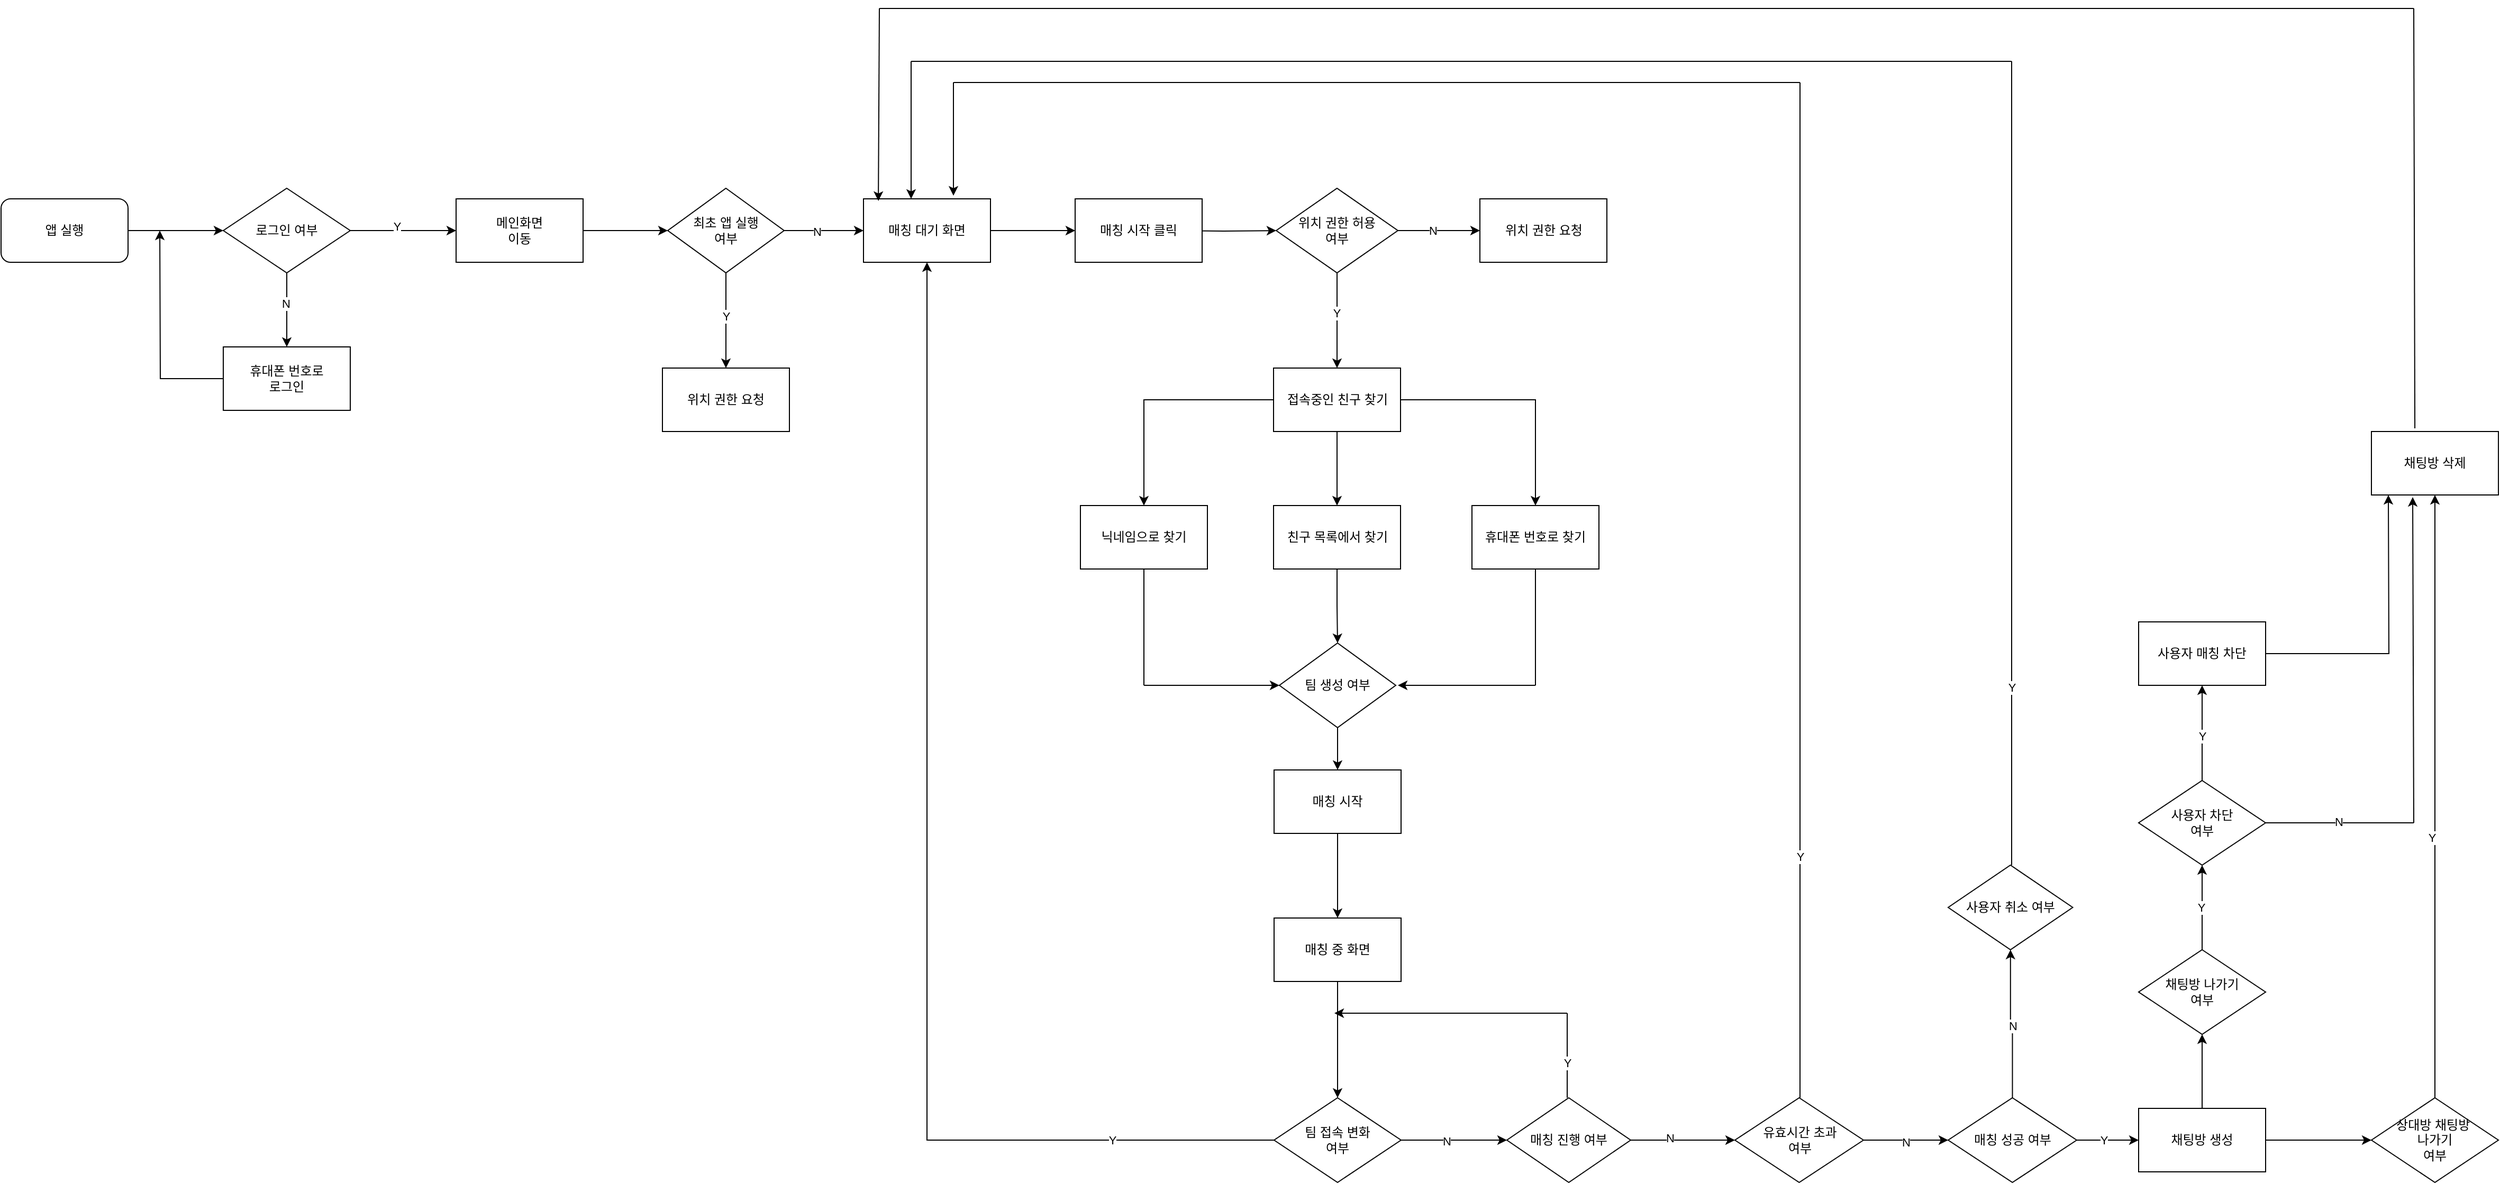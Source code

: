 <mxfile version="22.1.3" type="github">
  <diagram name="페이지-1" id="e5oMKRUOVlU3u5aCqrZI">
    <mxGraphModel dx="2388" dy="2581" grid="1" gridSize="10" guides="1" tooltips="1" connect="1" arrows="1" fold="1" page="1" pageScale="1" pageWidth="827" pageHeight="1169" math="0" shadow="0">
      <root>
        <mxCell id="0" />
        <mxCell id="1" parent="0" />
        <mxCell id="I8BUf6Ba05-fsz5HOskR-6" style="edgeStyle=orthogonalEdgeStyle;rounded=0;orthogonalLoop=1;jettySize=auto;html=1;entryX=0;entryY=0.5;entryDx=0;entryDy=0;" parent="1" source="I8BUf6Ba05-fsz5HOskR-1" target="I8BUf6Ba05-fsz5HOskR-2" edge="1">
          <mxGeometry relative="1" as="geometry" />
        </mxCell>
        <mxCell id="I8BUf6Ba05-fsz5HOskR-1" value="앱 실행" style="rounded=1;whiteSpace=wrap;html=1;" parent="1" vertex="1">
          <mxGeometry x="100" y="150" width="120" height="60" as="geometry" />
        </mxCell>
        <mxCell id="I8BUf6Ba05-fsz5HOskR-2" value="로그인 여부" style="rhombus;whiteSpace=wrap;html=1;" parent="1" vertex="1">
          <mxGeometry x="310" y="140" width="120" height="80" as="geometry" />
        </mxCell>
        <mxCell id="I8BUf6Ba05-fsz5HOskR-3" value="" style="endArrow=classic;html=1;rounded=0;" parent="1" edge="1">
          <mxGeometry width="50" height="50" relative="1" as="geometry">
            <mxPoint x="370" y="220" as="sourcePoint" />
            <mxPoint x="370" y="290" as="targetPoint" />
          </mxGeometry>
        </mxCell>
        <mxCell id="I8BUf6Ba05-fsz5HOskR-9" value="N" style="edgeLabel;html=1;align=center;verticalAlign=middle;resizable=0;points=[];" parent="I8BUf6Ba05-fsz5HOskR-3" vertex="1" connectable="0">
          <mxGeometry x="-0.171" y="-3" relative="1" as="geometry">
            <mxPoint x="2" as="offset" />
          </mxGeometry>
        </mxCell>
        <mxCell id="I8BUf6Ba05-fsz5HOskR-4" value="" style="endArrow=classic;html=1;rounded=0;" parent="1" edge="1">
          <mxGeometry width="50" height="50" relative="1" as="geometry">
            <mxPoint x="430" y="180" as="sourcePoint" />
            <mxPoint x="530" y="180" as="targetPoint" />
          </mxGeometry>
        </mxCell>
        <mxCell id="I8BUf6Ba05-fsz5HOskR-8" value="Y" style="edgeLabel;html=1;align=center;verticalAlign=middle;resizable=0;points=[];" parent="I8BUf6Ba05-fsz5HOskR-4" vertex="1" connectable="0">
          <mxGeometry x="-0.12" y="4" relative="1" as="geometry">
            <mxPoint as="offset" />
          </mxGeometry>
        </mxCell>
        <mxCell id="XiqiXXjmQKmeYjPqb1oR-11" style="edgeStyle=orthogonalEdgeStyle;rounded=0;orthogonalLoop=1;jettySize=auto;html=1;" parent="1" source="I8BUf6Ba05-fsz5HOskR-7" edge="1">
          <mxGeometry relative="1" as="geometry">
            <mxPoint x="250" y="180" as="targetPoint" />
          </mxGeometry>
        </mxCell>
        <mxCell id="I8BUf6Ba05-fsz5HOskR-7" value="휴대폰 번호로&lt;br&gt;로그인" style="rounded=0;whiteSpace=wrap;html=1;" parent="1" vertex="1">
          <mxGeometry x="310" y="290" width="120" height="60" as="geometry" />
        </mxCell>
        <mxCell id="XiqiXXjmQKmeYjPqb1oR-6" style="edgeStyle=orthogonalEdgeStyle;rounded=0;orthogonalLoop=1;jettySize=auto;html=1;entryX=0;entryY=0.5;entryDx=0;entryDy=0;" parent="1" source="I8BUf6Ba05-fsz5HOskR-10" edge="1">
          <mxGeometry relative="1" as="geometry">
            <mxPoint x="730" y="180" as="targetPoint" />
          </mxGeometry>
        </mxCell>
        <mxCell id="I8BUf6Ba05-fsz5HOskR-10" value="메인화면&lt;br&gt;이동" style="rounded=0;whiteSpace=wrap;html=1;" parent="1" vertex="1">
          <mxGeometry x="530" y="150" width="120" height="60" as="geometry" />
        </mxCell>
        <mxCell id="XiqiXXjmQKmeYjPqb1oR-18" value="" style="edgeStyle=orthogonalEdgeStyle;rounded=0;orthogonalLoop=1;jettySize=auto;html=1;" parent="1" source="XiqiXXjmQKmeYjPqb1oR-16" target="XiqiXXjmQKmeYjPqb1oR-17" edge="1">
          <mxGeometry relative="1" as="geometry" />
        </mxCell>
        <mxCell id="XiqiXXjmQKmeYjPqb1oR-19" value="Y" style="edgeLabel;html=1;align=center;verticalAlign=middle;resizable=0;points=[];" parent="XiqiXXjmQKmeYjPqb1oR-18" vertex="1" connectable="0">
          <mxGeometry x="-0.089" relative="1" as="geometry">
            <mxPoint as="offset" />
          </mxGeometry>
        </mxCell>
        <mxCell id="XiqiXXjmQKmeYjPqb1oR-21" value="" style="edgeStyle=orthogonalEdgeStyle;rounded=0;orthogonalLoop=1;jettySize=auto;html=1;" parent="1" source="XiqiXXjmQKmeYjPqb1oR-16" target="XiqiXXjmQKmeYjPqb1oR-20" edge="1">
          <mxGeometry relative="1" as="geometry" />
        </mxCell>
        <mxCell id="XiqiXXjmQKmeYjPqb1oR-22" value="N" style="edgeLabel;html=1;align=center;verticalAlign=middle;resizable=0;points=[];" parent="XiqiXXjmQKmeYjPqb1oR-21" vertex="1" connectable="0">
          <mxGeometry x="-0.173" y="-1" relative="1" as="geometry">
            <mxPoint as="offset" />
          </mxGeometry>
        </mxCell>
        <mxCell id="XiqiXXjmQKmeYjPqb1oR-16" value="최초 앱 실행&lt;br&gt;여부" style="rhombus;whiteSpace=wrap;html=1;" parent="1" vertex="1">
          <mxGeometry x="730" y="140" width="110" height="80" as="geometry" />
        </mxCell>
        <mxCell id="XiqiXXjmQKmeYjPqb1oR-17" value="위치 권한 요청" style="whiteSpace=wrap;html=1;" parent="1" vertex="1">
          <mxGeometry x="725" y="310" width="120" height="60" as="geometry" />
        </mxCell>
        <mxCell id="XiqiXXjmQKmeYjPqb1oR-24" value="" style="edgeStyle=orthogonalEdgeStyle;rounded=0;orthogonalLoop=1;jettySize=auto;html=1;" parent="1" target="XiqiXXjmQKmeYjPqb1oR-23" edge="1">
          <mxGeometry relative="1" as="geometry">
            <mxPoint x="1205" y="180" as="sourcePoint" />
          </mxGeometry>
        </mxCell>
        <mxCell id="XiqiXXjmQKmeYjPqb1oR-72" value="" style="edgeStyle=orthogonalEdgeStyle;rounded=0;orthogonalLoop=1;jettySize=auto;html=1;" parent="1" source="XiqiXXjmQKmeYjPqb1oR-20" target="XiqiXXjmQKmeYjPqb1oR-71" edge="1">
          <mxGeometry relative="1" as="geometry" />
        </mxCell>
        <mxCell id="XiqiXXjmQKmeYjPqb1oR-20" value="매칭 대기 화면" style="whiteSpace=wrap;html=1;" parent="1" vertex="1">
          <mxGeometry x="915" y="150" width="120" height="60" as="geometry" />
        </mxCell>
        <mxCell id="XiqiXXjmQKmeYjPqb1oR-26" value="" style="edgeStyle=orthogonalEdgeStyle;rounded=0;orthogonalLoop=1;jettySize=auto;html=1;" parent="1" source="XiqiXXjmQKmeYjPqb1oR-23" target="XiqiXXjmQKmeYjPqb1oR-25" edge="1">
          <mxGeometry relative="1" as="geometry" />
        </mxCell>
        <mxCell id="XiqiXXjmQKmeYjPqb1oR-30" value="N" style="edgeLabel;html=1;align=center;verticalAlign=middle;resizable=0;points=[];" parent="XiqiXXjmQKmeYjPqb1oR-26" vertex="1" connectable="0">
          <mxGeometry x="-0.148" relative="1" as="geometry">
            <mxPoint as="offset" />
          </mxGeometry>
        </mxCell>
        <mxCell id="XiqiXXjmQKmeYjPqb1oR-33" value="" style="edgeStyle=orthogonalEdgeStyle;rounded=0;orthogonalLoop=1;jettySize=auto;html=1;" parent="1" source="XiqiXXjmQKmeYjPqb1oR-23" target="XiqiXXjmQKmeYjPqb1oR-32" edge="1">
          <mxGeometry relative="1" as="geometry" />
        </mxCell>
        <mxCell id="XiqiXXjmQKmeYjPqb1oR-34" value="Y" style="edgeLabel;html=1;align=center;verticalAlign=middle;resizable=0;points=[];" parent="XiqiXXjmQKmeYjPqb1oR-33" vertex="1" connectable="0">
          <mxGeometry x="-0.156" y="-3" relative="1" as="geometry">
            <mxPoint x="2" as="offset" />
          </mxGeometry>
        </mxCell>
        <mxCell id="XiqiXXjmQKmeYjPqb1oR-23" value="위치 권한 허용&lt;br&gt;여부" style="rhombus;whiteSpace=wrap;html=1;" parent="1" vertex="1">
          <mxGeometry x="1305" y="140" width="115" height="80" as="geometry" />
        </mxCell>
        <mxCell id="XiqiXXjmQKmeYjPqb1oR-25" value="위치 권한 요청" style="whiteSpace=wrap;html=1;" parent="1" vertex="1">
          <mxGeometry x="1497.5" y="150" width="120" height="60" as="geometry" />
        </mxCell>
        <mxCell id="XiqiXXjmQKmeYjPqb1oR-41" style="edgeStyle=orthogonalEdgeStyle;rounded=0;orthogonalLoop=1;jettySize=auto;html=1;entryX=0.5;entryY=0;entryDx=0;entryDy=0;" parent="1" source="XiqiXXjmQKmeYjPqb1oR-32" target="XiqiXXjmQKmeYjPqb1oR-39" edge="1">
          <mxGeometry relative="1" as="geometry" />
        </mxCell>
        <mxCell id="XiqiXXjmQKmeYjPqb1oR-42" style="edgeStyle=orthogonalEdgeStyle;rounded=0;orthogonalLoop=1;jettySize=auto;html=1;entryX=0.5;entryY=0;entryDx=0;entryDy=0;" parent="1" source="XiqiXXjmQKmeYjPqb1oR-32" target="XiqiXXjmQKmeYjPqb1oR-38" edge="1">
          <mxGeometry relative="1" as="geometry" />
        </mxCell>
        <mxCell id="XiqiXXjmQKmeYjPqb1oR-43" style="edgeStyle=orthogonalEdgeStyle;rounded=0;orthogonalLoop=1;jettySize=auto;html=1;entryX=0.5;entryY=0;entryDx=0;entryDy=0;" parent="1" source="XiqiXXjmQKmeYjPqb1oR-32" target="XiqiXXjmQKmeYjPqb1oR-40" edge="1">
          <mxGeometry relative="1" as="geometry" />
        </mxCell>
        <mxCell id="XiqiXXjmQKmeYjPqb1oR-32" value="접속중인 친구 찾기" style="whiteSpace=wrap;html=1;" parent="1" vertex="1">
          <mxGeometry x="1302.5" y="310" width="120" height="60" as="geometry" />
        </mxCell>
        <mxCell id="XiqiXXjmQKmeYjPqb1oR-51" style="edgeStyle=orthogonalEdgeStyle;rounded=0;orthogonalLoop=1;jettySize=auto;html=1;entryX=0.5;entryY=0;entryDx=0;entryDy=0;" parent="1" source="XiqiXXjmQKmeYjPqb1oR-38" target="XiqiXXjmQKmeYjPqb1oR-44" edge="1">
          <mxGeometry relative="1" as="geometry" />
        </mxCell>
        <mxCell id="XiqiXXjmQKmeYjPqb1oR-38" value="친구 목록에서 찾기" style="rounded=0;whiteSpace=wrap;html=1;" parent="1" vertex="1">
          <mxGeometry x="1302.5" y="440" width="120" height="60" as="geometry" />
        </mxCell>
        <mxCell id="XiqiXXjmQKmeYjPqb1oR-39" value="닉네임으로 찾기" style="rounded=0;whiteSpace=wrap;html=1;" parent="1" vertex="1">
          <mxGeometry x="1120" y="440" width="120" height="60" as="geometry" />
        </mxCell>
        <mxCell id="XiqiXXjmQKmeYjPqb1oR-40" value="휴대폰 번호로 찾기" style="rounded=0;whiteSpace=wrap;html=1;" parent="1" vertex="1">
          <mxGeometry x="1490" y="440" width="120" height="60" as="geometry" />
        </mxCell>
        <mxCell id="XiqiXXjmQKmeYjPqb1oR-60" style="edgeStyle=orthogonalEdgeStyle;rounded=0;orthogonalLoop=1;jettySize=auto;html=1;entryX=0.5;entryY=0;entryDx=0;entryDy=0;" parent="1" source="XiqiXXjmQKmeYjPqb1oR-44" edge="1">
          <mxGeometry relative="1" as="geometry">
            <mxPoint x="1363" y="690" as="targetPoint" />
          </mxGeometry>
        </mxCell>
        <mxCell id="XiqiXXjmQKmeYjPqb1oR-44" value="팀 생성 여부" style="rhombus;whiteSpace=wrap;html=1;" parent="1" vertex="1">
          <mxGeometry x="1308" y="570" width="110" height="80" as="geometry" />
        </mxCell>
        <mxCell id="XiqiXXjmQKmeYjPqb1oR-48" value="" style="endArrow=none;html=1;rounded=0;" parent="1" edge="1">
          <mxGeometry width="50" height="50" relative="1" as="geometry">
            <mxPoint x="1180" y="610" as="sourcePoint" />
            <mxPoint x="1180" y="500" as="targetPoint" />
          </mxGeometry>
        </mxCell>
        <mxCell id="XiqiXXjmQKmeYjPqb1oR-49" value="" style="endArrow=classic;html=1;rounded=0;entryX=0;entryY=0.5;entryDx=0;entryDy=0;" parent="1" target="XiqiXXjmQKmeYjPqb1oR-44" edge="1">
          <mxGeometry width="50" height="50" relative="1" as="geometry">
            <mxPoint x="1180" y="610" as="sourcePoint" />
            <mxPoint x="1230" y="590" as="targetPoint" />
          </mxGeometry>
        </mxCell>
        <mxCell id="XiqiXXjmQKmeYjPqb1oR-53" value="" style="endArrow=none;html=1;rounded=0;" parent="1" edge="1">
          <mxGeometry width="50" height="50" relative="1" as="geometry">
            <mxPoint x="1550" y="610" as="sourcePoint" />
            <mxPoint x="1550" y="500" as="targetPoint" />
          </mxGeometry>
        </mxCell>
        <mxCell id="XiqiXXjmQKmeYjPqb1oR-54" value="" style="endArrow=classic;html=1;rounded=0;" parent="1" edge="1">
          <mxGeometry width="50" height="50" relative="1" as="geometry">
            <mxPoint x="1550" y="610" as="sourcePoint" />
            <mxPoint x="1420" y="610" as="targetPoint" />
          </mxGeometry>
        </mxCell>
        <mxCell id="XiqiXXjmQKmeYjPqb1oR-79" value="" style="edgeStyle=orthogonalEdgeStyle;rounded=0;orthogonalLoop=1;jettySize=auto;html=1;" parent="1" source="XiqiXXjmQKmeYjPqb1oR-56" target="XiqiXXjmQKmeYjPqb1oR-78" edge="1">
          <mxGeometry relative="1" as="geometry" />
        </mxCell>
        <mxCell id="XiqiXXjmQKmeYjPqb1oR-56" value="매칭 시작" style="whiteSpace=wrap;html=1;" parent="1" vertex="1">
          <mxGeometry x="1303" y="690" width="120" height="60" as="geometry" />
        </mxCell>
        <mxCell id="XiqiXXjmQKmeYjPqb1oR-74" style="edgeStyle=orthogonalEdgeStyle;rounded=0;orthogonalLoop=1;jettySize=auto;html=1;entryX=0.5;entryY=1;entryDx=0;entryDy=0;" parent="1" source="XiqiXXjmQKmeYjPqb1oR-65" target="XiqiXXjmQKmeYjPqb1oR-20" edge="1">
          <mxGeometry relative="1" as="geometry" />
        </mxCell>
        <mxCell id="XiqiXXjmQKmeYjPqb1oR-75" value="Y" style="edgeLabel;html=1;align=center;verticalAlign=middle;resizable=0;points=[];" parent="XiqiXXjmQKmeYjPqb1oR-74" vertex="1" connectable="0">
          <mxGeometry x="-0.736" y="2" relative="1" as="geometry">
            <mxPoint y="-2" as="offset" />
          </mxGeometry>
        </mxCell>
        <mxCell id="XiqiXXjmQKmeYjPqb1oR-83" value="" style="edgeStyle=orthogonalEdgeStyle;rounded=0;orthogonalLoop=1;jettySize=auto;html=1;" parent="1" source="XiqiXXjmQKmeYjPqb1oR-65" target="XiqiXXjmQKmeYjPqb1oR-82" edge="1">
          <mxGeometry relative="1" as="geometry" />
        </mxCell>
        <mxCell id="XiqiXXjmQKmeYjPqb1oR-84" value="N" style="edgeLabel;html=1;align=center;verticalAlign=middle;resizable=0;points=[];" parent="XiqiXXjmQKmeYjPqb1oR-83" vertex="1" connectable="0">
          <mxGeometry x="-0.14" y="-1" relative="1" as="geometry">
            <mxPoint as="offset" />
          </mxGeometry>
        </mxCell>
        <mxCell id="XiqiXXjmQKmeYjPqb1oR-65" value="팀 접속 변화&lt;br&gt;여부" style="rhombus;whiteSpace=wrap;html=1;" parent="1" vertex="1">
          <mxGeometry x="1303" y="1000" width="120" height="80" as="geometry" />
        </mxCell>
        <mxCell id="XiqiXXjmQKmeYjPqb1oR-71" value="매칭 시작 클릭" style="whiteSpace=wrap;html=1;" parent="1" vertex="1">
          <mxGeometry x="1115" y="150" width="120" height="60" as="geometry" />
        </mxCell>
        <mxCell id="XiqiXXjmQKmeYjPqb1oR-80" style="edgeStyle=orthogonalEdgeStyle;rounded=0;orthogonalLoop=1;jettySize=auto;html=1;" parent="1" source="XiqiXXjmQKmeYjPqb1oR-78" target="XiqiXXjmQKmeYjPqb1oR-65" edge="1">
          <mxGeometry relative="1" as="geometry" />
        </mxCell>
        <mxCell id="XiqiXXjmQKmeYjPqb1oR-78" value="매칭 중 화면" style="whiteSpace=wrap;html=1;" parent="1" vertex="1">
          <mxGeometry x="1303" y="830" width="120" height="60" as="geometry" />
        </mxCell>
        <mxCell id="XiqiXXjmQKmeYjPqb1oR-93" value="" style="edgeStyle=orthogonalEdgeStyle;rounded=0;orthogonalLoop=1;jettySize=auto;html=1;" parent="1" source="XiqiXXjmQKmeYjPqb1oR-82" target="XiqiXXjmQKmeYjPqb1oR-92" edge="1">
          <mxGeometry relative="1" as="geometry" />
        </mxCell>
        <mxCell id="XiqiXXjmQKmeYjPqb1oR-111" value="N" style="edgeLabel;html=1;align=center;verticalAlign=middle;resizable=0;points=[];" parent="XiqiXXjmQKmeYjPqb1oR-93" vertex="1" connectable="0">
          <mxGeometry x="-0.228" y="2" relative="1" as="geometry">
            <mxPoint x="-1" as="offset" />
          </mxGeometry>
        </mxCell>
        <mxCell id="XiqiXXjmQKmeYjPqb1oR-82" value="매칭 진행 여부" style="rhombus;whiteSpace=wrap;html=1;" parent="1" vertex="1">
          <mxGeometry x="1523" y="1000" width="117" height="80" as="geometry" />
        </mxCell>
        <mxCell id="XiqiXXjmQKmeYjPqb1oR-86" value="" style="endArrow=none;html=1;rounded=0;" parent="1" edge="1">
          <mxGeometry width="50" height="50" relative="1" as="geometry">
            <mxPoint x="1580" y="1000" as="sourcePoint" />
            <mxPoint x="1580" y="920" as="targetPoint" />
          </mxGeometry>
        </mxCell>
        <mxCell id="XiqiXXjmQKmeYjPqb1oR-88" value="Y" style="edgeLabel;html=1;align=center;verticalAlign=middle;resizable=0;points=[];" parent="XiqiXXjmQKmeYjPqb1oR-86" vertex="1" connectable="0">
          <mxGeometry x="-0.175" relative="1" as="geometry">
            <mxPoint as="offset" />
          </mxGeometry>
        </mxCell>
        <mxCell id="XiqiXXjmQKmeYjPqb1oR-87" value="" style="endArrow=classic;html=1;rounded=0;" parent="1" edge="1">
          <mxGeometry width="50" height="50" relative="1" as="geometry">
            <mxPoint x="1580" y="920" as="sourcePoint" />
            <mxPoint x="1360" y="920" as="targetPoint" />
          </mxGeometry>
        </mxCell>
        <mxCell id="XiqiXXjmQKmeYjPqb1oR-102" value="" style="edgeStyle=orthogonalEdgeStyle;rounded=0;orthogonalLoop=1;jettySize=auto;html=1;" parent="1" source="XiqiXXjmQKmeYjPqb1oR-92" target="XiqiXXjmQKmeYjPqb1oR-101" edge="1">
          <mxGeometry relative="1" as="geometry" />
        </mxCell>
        <mxCell id="XiqiXXjmQKmeYjPqb1oR-112" value="N" style="edgeLabel;html=1;align=center;verticalAlign=middle;resizable=0;points=[];" parent="XiqiXXjmQKmeYjPqb1oR-102" vertex="1" connectable="0">
          <mxGeometry x="0.017" y="-2" relative="1" as="geometry">
            <mxPoint x="-1" as="offset" />
          </mxGeometry>
        </mxCell>
        <mxCell id="XiqiXXjmQKmeYjPqb1oR-92" value="유효시간 초과&lt;br&gt;여부" style="rhombus;whiteSpace=wrap;html=1;" parent="1" vertex="1">
          <mxGeometry x="1738.5" y="1000" width="121.5" height="80" as="geometry" />
        </mxCell>
        <mxCell id="XiqiXXjmQKmeYjPqb1oR-94" value="" style="endArrow=none;html=1;rounded=0;" parent="1" edge="1">
          <mxGeometry width="50" height="50" relative="1" as="geometry">
            <mxPoint x="1800" y="1000" as="sourcePoint" />
            <mxPoint x="1800" y="40" as="targetPoint" />
          </mxGeometry>
        </mxCell>
        <mxCell id="XiqiXXjmQKmeYjPqb1oR-98" value="Y" style="edgeLabel;html=1;align=center;verticalAlign=middle;resizable=0;points=[];" parent="XiqiXXjmQKmeYjPqb1oR-94" vertex="1" connectable="0">
          <mxGeometry x="-0.525" y="-2" relative="1" as="geometry">
            <mxPoint x="-2" as="offset" />
          </mxGeometry>
        </mxCell>
        <mxCell id="XiqiXXjmQKmeYjPqb1oR-96" value="" style="endArrow=none;html=1;rounded=0;" parent="1" edge="1">
          <mxGeometry width="50" height="50" relative="1" as="geometry">
            <mxPoint x="1800" y="40" as="sourcePoint" />
            <mxPoint x="1000" y="40" as="targetPoint" />
          </mxGeometry>
        </mxCell>
        <mxCell id="XiqiXXjmQKmeYjPqb1oR-97" value="" style="endArrow=classic;html=1;rounded=0;entryX=0.375;entryY=-0.05;entryDx=0;entryDy=0;entryPerimeter=0;" parent="1" edge="1">
          <mxGeometry width="50" height="50" relative="1" as="geometry">
            <mxPoint x="1000" y="40" as="sourcePoint" />
            <mxPoint x="1000" y="147" as="targetPoint" />
          </mxGeometry>
        </mxCell>
        <mxCell id="XiqiXXjmQKmeYjPqb1oR-104" value="" style="edgeStyle=orthogonalEdgeStyle;rounded=0;orthogonalLoop=1;jettySize=auto;html=1;" parent="1" source="XiqiXXjmQKmeYjPqb1oR-101" target="XiqiXXjmQKmeYjPqb1oR-103" edge="1">
          <mxGeometry relative="1" as="geometry" />
        </mxCell>
        <mxCell id="XiqiXXjmQKmeYjPqb1oR-113" value="Y" style="edgeLabel;html=1;align=center;verticalAlign=middle;resizable=0;points=[];" parent="XiqiXXjmQKmeYjPqb1oR-104" vertex="1" connectable="0">
          <mxGeometry x="-0.148" relative="1" as="geometry">
            <mxPoint as="offset" />
          </mxGeometry>
        </mxCell>
        <mxCell id="XiqiXXjmQKmeYjPqb1oR-106" value="" style="edgeStyle=orthogonalEdgeStyle;rounded=0;orthogonalLoop=1;jettySize=auto;html=1;" parent="1" source="XiqiXXjmQKmeYjPqb1oR-101" target="XiqiXXjmQKmeYjPqb1oR-105" edge="1">
          <mxGeometry relative="1" as="geometry" />
        </mxCell>
        <mxCell id="XiqiXXjmQKmeYjPqb1oR-114" value="N" style="edgeLabel;html=1;align=center;verticalAlign=middle;resizable=0;points=[];" parent="XiqiXXjmQKmeYjPqb1oR-106" vertex="1" connectable="0">
          <mxGeometry x="-0.011" y="2" relative="1" as="geometry">
            <mxPoint as="offset" />
          </mxGeometry>
        </mxCell>
        <mxCell id="XiqiXXjmQKmeYjPqb1oR-101" value="매칭 성공 여부" style="rhombus;whiteSpace=wrap;html=1;" parent="1" vertex="1">
          <mxGeometry x="1940" y="1000" width="121.5" height="80" as="geometry" />
        </mxCell>
        <mxCell id="VcQ_EY6qleMxBeyRd2sv-7" value="" style="edgeStyle=orthogonalEdgeStyle;rounded=0;orthogonalLoop=1;jettySize=auto;html=1;" edge="1" parent="1" source="XiqiXXjmQKmeYjPqb1oR-103" target="VcQ_EY6qleMxBeyRd2sv-6">
          <mxGeometry relative="1" as="geometry" />
        </mxCell>
        <mxCell id="VcQ_EY6qleMxBeyRd2sv-23" value="" style="edgeStyle=orthogonalEdgeStyle;rounded=0;orthogonalLoop=1;jettySize=auto;html=1;" edge="1" parent="1" source="XiqiXXjmQKmeYjPqb1oR-103" target="VcQ_EY6qleMxBeyRd2sv-22">
          <mxGeometry relative="1" as="geometry" />
        </mxCell>
        <mxCell id="XiqiXXjmQKmeYjPqb1oR-103" value="채팅방 생성" style="whiteSpace=wrap;html=1;" parent="1" vertex="1">
          <mxGeometry x="2120" y="1010" width="120" height="60" as="geometry" />
        </mxCell>
        <mxCell id="XiqiXXjmQKmeYjPqb1oR-105" value="사용자 취소 여부" style="rhombus;whiteSpace=wrap;html=1;" parent="1" vertex="1">
          <mxGeometry x="1940" y="780" width="117.75" height="80" as="geometry" />
        </mxCell>
        <mxCell id="XiqiXXjmQKmeYjPqb1oR-108" value="" style="endArrow=none;html=1;rounded=0;" parent="1" edge="1">
          <mxGeometry width="50" height="50" relative="1" as="geometry">
            <mxPoint x="2000" y="780" as="sourcePoint" />
            <mxPoint x="2000" y="20" as="targetPoint" />
          </mxGeometry>
        </mxCell>
        <mxCell id="XiqiXXjmQKmeYjPqb1oR-115" value="Y" style="edgeLabel;html=1;align=center;verticalAlign=middle;resizable=0;points=[];" parent="XiqiXXjmQKmeYjPqb1oR-108" vertex="1" connectable="0">
          <mxGeometry x="-0.557" y="-2" relative="1" as="geometry">
            <mxPoint x="-2" as="offset" />
          </mxGeometry>
        </mxCell>
        <mxCell id="XiqiXXjmQKmeYjPqb1oR-109" value="" style="endArrow=none;html=1;rounded=0;" parent="1" edge="1">
          <mxGeometry width="50" height="50" relative="1" as="geometry">
            <mxPoint x="960" y="20" as="sourcePoint" />
            <mxPoint x="2000" y="20" as="targetPoint" />
          </mxGeometry>
        </mxCell>
        <mxCell id="XiqiXXjmQKmeYjPqb1oR-110" value="" style="endArrow=classic;html=1;rounded=0;" parent="1" edge="1">
          <mxGeometry width="50" height="50" relative="1" as="geometry">
            <mxPoint x="960" y="20" as="sourcePoint" />
            <mxPoint x="960" y="150" as="targetPoint" />
          </mxGeometry>
        </mxCell>
        <mxCell id="VcQ_EY6qleMxBeyRd2sv-11" value="" style="edgeStyle=orthogonalEdgeStyle;rounded=0;orthogonalLoop=1;jettySize=auto;html=1;" edge="1" parent="1" source="VcQ_EY6qleMxBeyRd2sv-6" target="VcQ_EY6qleMxBeyRd2sv-10">
          <mxGeometry relative="1" as="geometry" />
        </mxCell>
        <mxCell id="VcQ_EY6qleMxBeyRd2sv-14" value="Y" style="edgeLabel;html=1;align=center;verticalAlign=middle;resizable=0;points=[];" vertex="1" connectable="0" parent="VcQ_EY6qleMxBeyRd2sv-11">
          <mxGeometry x="0.05" y="-1" relative="1" as="geometry">
            <mxPoint x="-2" y="2" as="offset" />
          </mxGeometry>
        </mxCell>
        <mxCell id="VcQ_EY6qleMxBeyRd2sv-6" value="채팅방 나가기&lt;br&gt;여부" style="rhombus;whiteSpace=wrap;html=1;" vertex="1" parent="1">
          <mxGeometry x="2120" y="860" width="120" height="80" as="geometry" />
        </mxCell>
        <mxCell id="VcQ_EY6qleMxBeyRd2sv-13" value="" style="edgeStyle=orthogonalEdgeStyle;rounded=0;orthogonalLoop=1;jettySize=auto;html=1;" edge="1" parent="1" source="VcQ_EY6qleMxBeyRd2sv-10" target="VcQ_EY6qleMxBeyRd2sv-12">
          <mxGeometry relative="1" as="geometry" />
        </mxCell>
        <mxCell id="VcQ_EY6qleMxBeyRd2sv-15" value="Y" style="edgeLabel;html=1;align=center;verticalAlign=middle;resizable=0;points=[];" vertex="1" connectable="0" parent="VcQ_EY6qleMxBeyRd2sv-13">
          <mxGeometry x="-0.067" y="1" relative="1" as="geometry">
            <mxPoint x="1" as="offset" />
          </mxGeometry>
        </mxCell>
        <mxCell id="VcQ_EY6qleMxBeyRd2sv-10" value="사용자 차단&lt;br&gt;여부" style="rhombus;whiteSpace=wrap;html=1;" vertex="1" parent="1">
          <mxGeometry x="2120" y="700" width="120" height="80" as="geometry" />
        </mxCell>
        <mxCell id="VcQ_EY6qleMxBeyRd2sv-12" value="사용자 매칭 차단" style="whiteSpace=wrap;html=1;" vertex="1" parent="1">
          <mxGeometry x="2120" y="550" width="120" height="60" as="geometry" />
        </mxCell>
        <mxCell id="VcQ_EY6qleMxBeyRd2sv-16" value="" style="endArrow=none;html=1;rounded=0;" edge="1" parent="1">
          <mxGeometry width="50" height="50" relative="1" as="geometry">
            <mxPoint x="2240" y="740" as="sourcePoint" />
            <mxPoint x="2380" y="740" as="targetPoint" />
          </mxGeometry>
        </mxCell>
        <mxCell id="VcQ_EY6qleMxBeyRd2sv-20" value="N" style="edgeLabel;html=1;align=center;verticalAlign=middle;resizable=0;points=[];" vertex="1" connectable="0" parent="VcQ_EY6qleMxBeyRd2sv-16">
          <mxGeometry x="-0.022" y="3" relative="1" as="geometry">
            <mxPoint y="2" as="offset" />
          </mxGeometry>
        </mxCell>
        <mxCell id="VcQ_EY6qleMxBeyRd2sv-18" value="" style="endArrow=none;html=1;rounded=0;" edge="1" parent="1">
          <mxGeometry width="50" height="50" relative="1" as="geometry">
            <mxPoint x="930" y="-30" as="sourcePoint" />
            <mxPoint x="2380" y="-30" as="targetPoint" />
          </mxGeometry>
        </mxCell>
        <mxCell id="VcQ_EY6qleMxBeyRd2sv-19" value="" style="endArrow=classic;html=1;rounded=0;entryX=0.117;entryY=0.033;entryDx=0;entryDy=0;entryPerimeter=0;" edge="1" parent="1" target="XiqiXXjmQKmeYjPqb1oR-20">
          <mxGeometry width="50" height="50" relative="1" as="geometry">
            <mxPoint x="930" y="-30" as="sourcePoint" />
            <mxPoint x="980" y="-80" as="targetPoint" />
          </mxGeometry>
        </mxCell>
        <mxCell id="VcQ_EY6qleMxBeyRd2sv-25" value="" style="edgeStyle=orthogonalEdgeStyle;rounded=0;orthogonalLoop=1;jettySize=auto;html=1;" edge="1" parent="1" source="VcQ_EY6qleMxBeyRd2sv-22" target="VcQ_EY6qleMxBeyRd2sv-24">
          <mxGeometry relative="1" as="geometry" />
        </mxCell>
        <mxCell id="VcQ_EY6qleMxBeyRd2sv-26" value="Y" style="edgeLabel;html=1;align=center;verticalAlign=middle;resizable=0;points=[];" vertex="1" connectable="0" parent="VcQ_EY6qleMxBeyRd2sv-25">
          <mxGeometry x="-0.125" y="3" relative="1" as="geometry">
            <mxPoint y="3" as="offset" />
          </mxGeometry>
        </mxCell>
        <mxCell id="VcQ_EY6qleMxBeyRd2sv-22" value="상대방 채팅방&amp;nbsp;&lt;br&gt;나가기&lt;br&gt;여부" style="rhombus;whiteSpace=wrap;html=1;" vertex="1" parent="1">
          <mxGeometry x="2340" y="1000" width="120" height="80" as="geometry" />
        </mxCell>
        <mxCell id="VcQ_EY6qleMxBeyRd2sv-24" value="채팅방 삭제" style="whiteSpace=wrap;html=1;" vertex="1" parent="1">
          <mxGeometry x="2340" y="370" width="120" height="60" as="geometry" />
        </mxCell>
        <mxCell id="VcQ_EY6qleMxBeyRd2sv-27" value="" style="endArrow=classic;html=1;rounded=0;entryX=0.325;entryY=1.033;entryDx=0;entryDy=0;entryPerimeter=0;" edge="1" parent="1" target="VcQ_EY6qleMxBeyRd2sv-24">
          <mxGeometry width="50" height="50" relative="1" as="geometry">
            <mxPoint x="2380" y="740" as="sourcePoint" />
            <mxPoint x="2430" y="690" as="targetPoint" />
          </mxGeometry>
        </mxCell>
        <mxCell id="VcQ_EY6qleMxBeyRd2sv-28" style="edgeStyle=orthogonalEdgeStyle;rounded=0;orthogonalLoop=1;jettySize=auto;html=1;" edge="1" parent="1" source="VcQ_EY6qleMxBeyRd2sv-12">
          <mxGeometry relative="1" as="geometry">
            <mxPoint x="2356" y="430" as="targetPoint" />
          </mxGeometry>
        </mxCell>
        <mxCell id="VcQ_EY6qleMxBeyRd2sv-29" value="" style="endArrow=none;html=1;rounded=0;exitX=0.342;exitY=-0.05;exitDx=0;exitDy=0;exitPerimeter=0;" edge="1" parent="1" source="VcQ_EY6qleMxBeyRd2sv-24">
          <mxGeometry width="50" height="50" relative="1" as="geometry">
            <mxPoint x="2380" y="360" as="sourcePoint" />
            <mxPoint x="2380" y="-30" as="targetPoint" />
          </mxGeometry>
        </mxCell>
      </root>
    </mxGraphModel>
  </diagram>
</mxfile>
